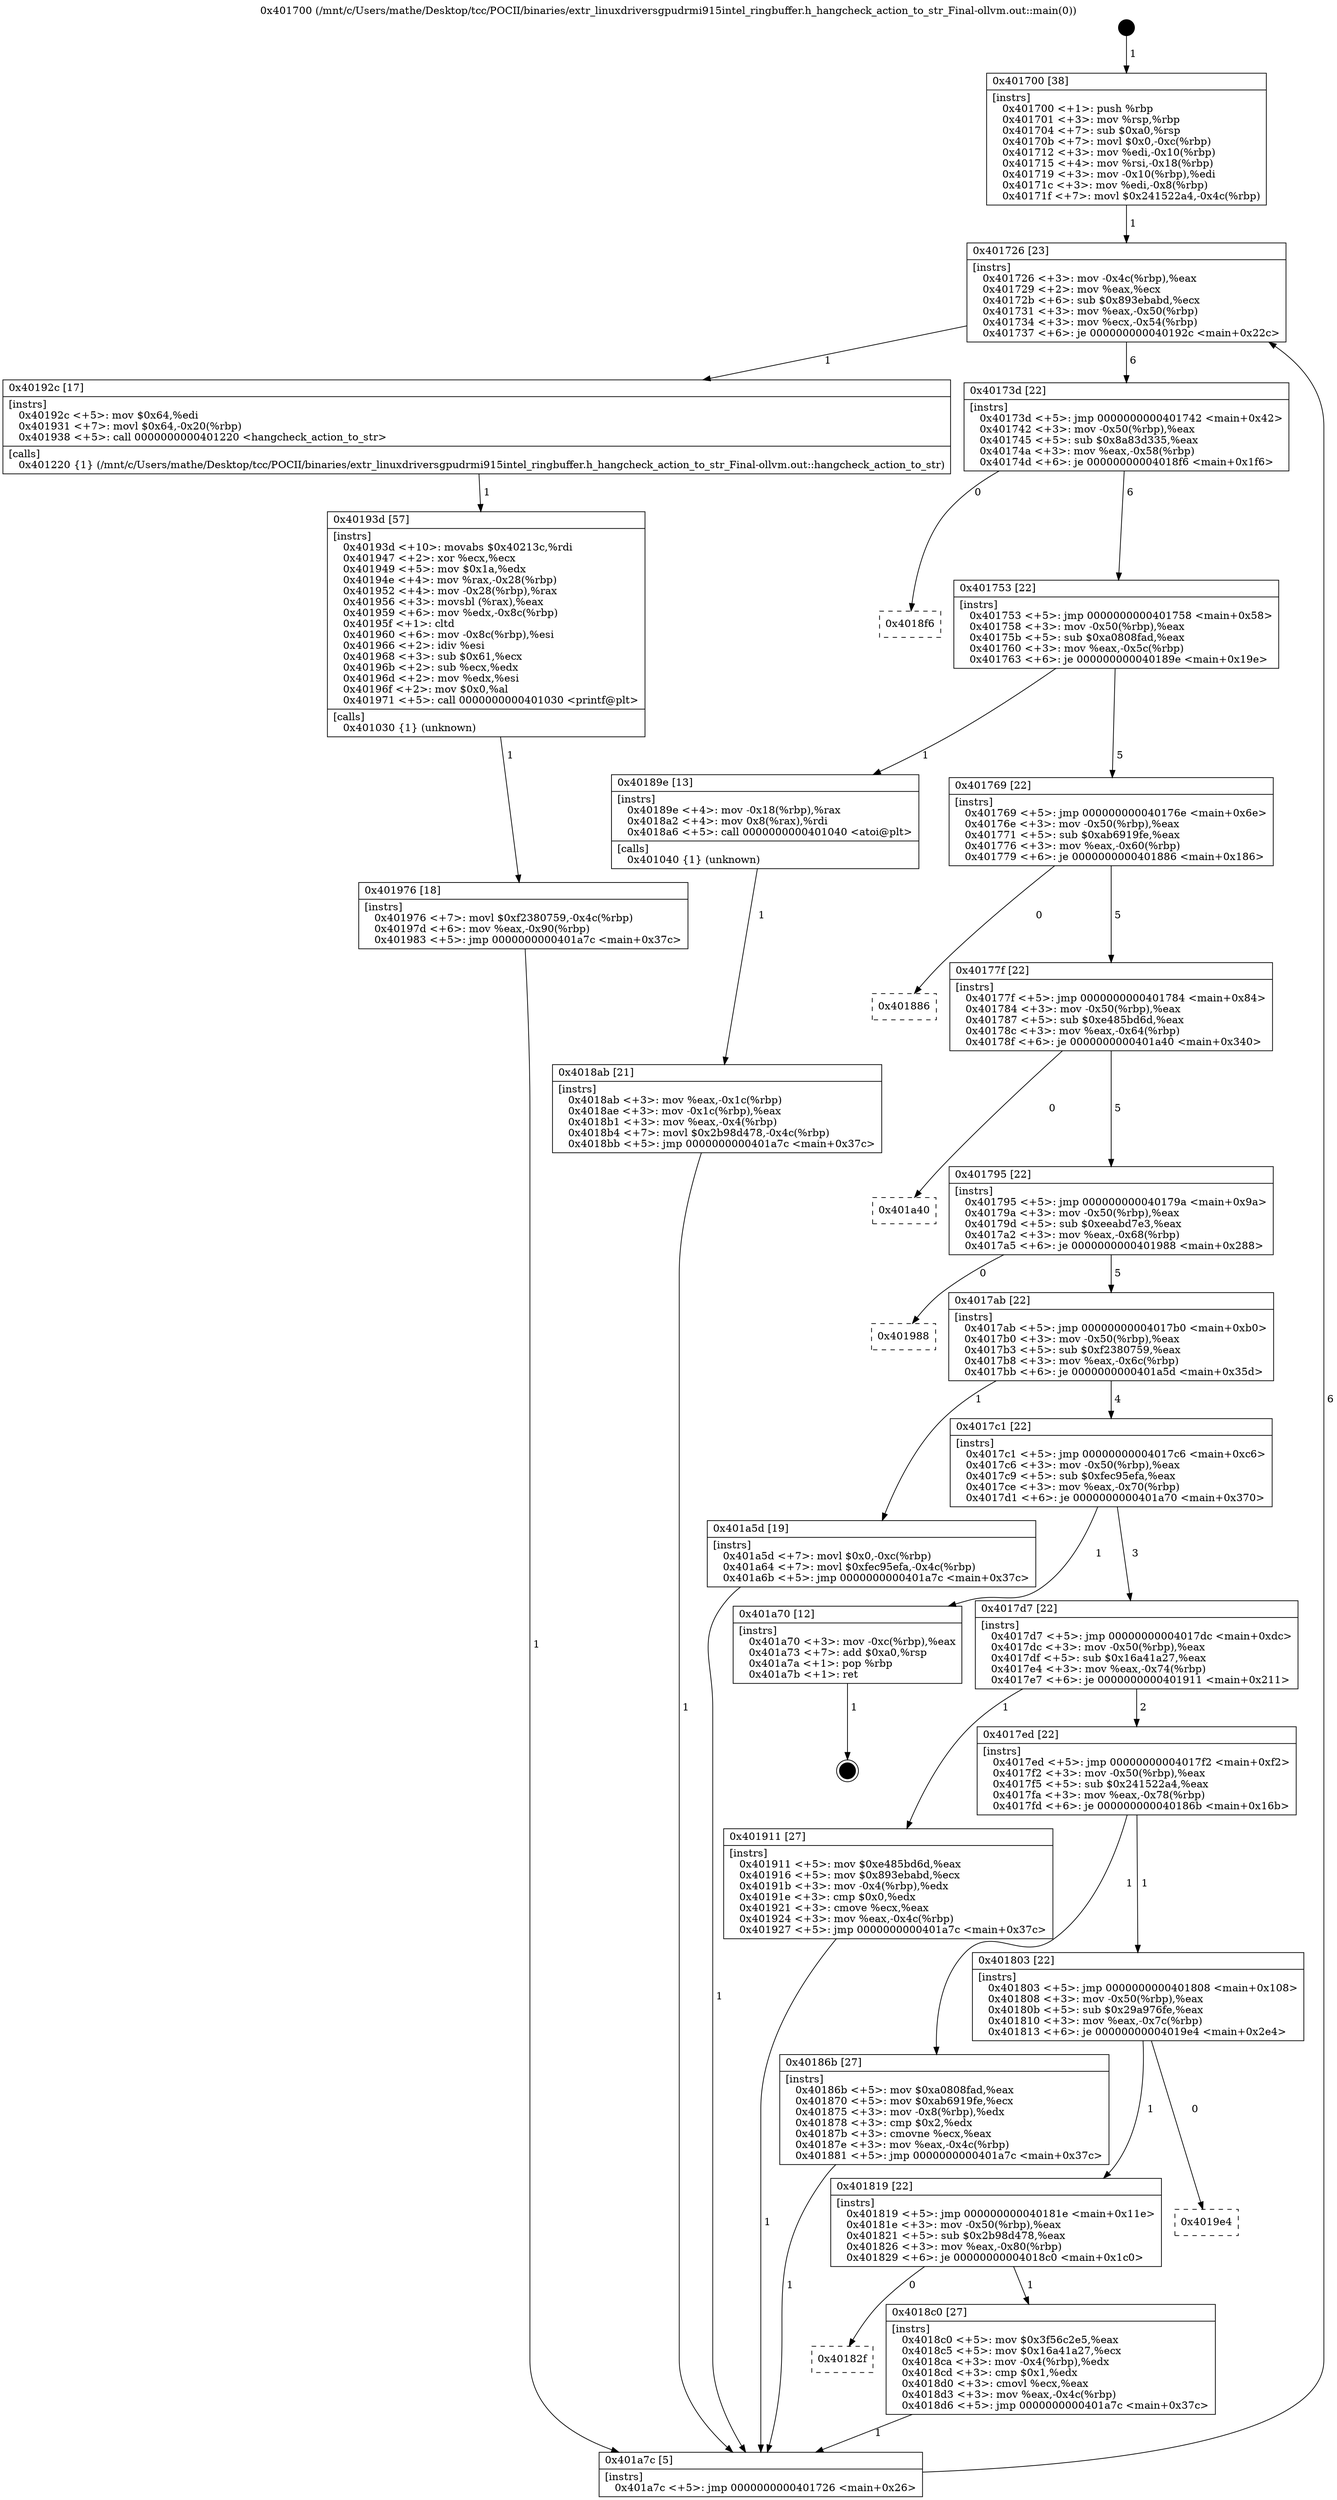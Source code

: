 digraph "0x401700" {
  label = "0x401700 (/mnt/c/Users/mathe/Desktop/tcc/POCII/binaries/extr_linuxdriversgpudrmi915intel_ringbuffer.h_hangcheck_action_to_str_Final-ollvm.out::main(0))"
  labelloc = "t"
  node[shape=record]

  Entry [label="",width=0.3,height=0.3,shape=circle,fillcolor=black,style=filled]
  "0x401726" [label="{
     0x401726 [23]\l
     | [instrs]\l
     &nbsp;&nbsp;0x401726 \<+3\>: mov -0x4c(%rbp),%eax\l
     &nbsp;&nbsp;0x401729 \<+2\>: mov %eax,%ecx\l
     &nbsp;&nbsp;0x40172b \<+6\>: sub $0x893ebabd,%ecx\l
     &nbsp;&nbsp;0x401731 \<+3\>: mov %eax,-0x50(%rbp)\l
     &nbsp;&nbsp;0x401734 \<+3\>: mov %ecx,-0x54(%rbp)\l
     &nbsp;&nbsp;0x401737 \<+6\>: je 000000000040192c \<main+0x22c\>\l
  }"]
  "0x40192c" [label="{
     0x40192c [17]\l
     | [instrs]\l
     &nbsp;&nbsp;0x40192c \<+5\>: mov $0x64,%edi\l
     &nbsp;&nbsp;0x401931 \<+7\>: movl $0x64,-0x20(%rbp)\l
     &nbsp;&nbsp;0x401938 \<+5\>: call 0000000000401220 \<hangcheck_action_to_str\>\l
     | [calls]\l
     &nbsp;&nbsp;0x401220 \{1\} (/mnt/c/Users/mathe/Desktop/tcc/POCII/binaries/extr_linuxdriversgpudrmi915intel_ringbuffer.h_hangcheck_action_to_str_Final-ollvm.out::hangcheck_action_to_str)\l
  }"]
  "0x40173d" [label="{
     0x40173d [22]\l
     | [instrs]\l
     &nbsp;&nbsp;0x40173d \<+5\>: jmp 0000000000401742 \<main+0x42\>\l
     &nbsp;&nbsp;0x401742 \<+3\>: mov -0x50(%rbp),%eax\l
     &nbsp;&nbsp;0x401745 \<+5\>: sub $0x8a83d335,%eax\l
     &nbsp;&nbsp;0x40174a \<+3\>: mov %eax,-0x58(%rbp)\l
     &nbsp;&nbsp;0x40174d \<+6\>: je 00000000004018f6 \<main+0x1f6\>\l
  }"]
  Exit [label="",width=0.3,height=0.3,shape=circle,fillcolor=black,style=filled,peripheries=2]
  "0x4018f6" [label="{
     0x4018f6\l
  }", style=dashed]
  "0x401753" [label="{
     0x401753 [22]\l
     | [instrs]\l
     &nbsp;&nbsp;0x401753 \<+5\>: jmp 0000000000401758 \<main+0x58\>\l
     &nbsp;&nbsp;0x401758 \<+3\>: mov -0x50(%rbp),%eax\l
     &nbsp;&nbsp;0x40175b \<+5\>: sub $0xa0808fad,%eax\l
     &nbsp;&nbsp;0x401760 \<+3\>: mov %eax,-0x5c(%rbp)\l
     &nbsp;&nbsp;0x401763 \<+6\>: je 000000000040189e \<main+0x19e\>\l
  }"]
  "0x401976" [label="{
     0x401976 [18]\l
     | [instrs]\l
     &nbsp;&nbsp;0x401976 \<+7\>: movl $0xf2380759,-0x4c(%rbp)\l
     &nbsp;&nbsp;0x40197d \<+6\>: mov %eax,-0x90(%rbp)\l
     &nbsp;&nbsp;0x401983 \<+5\>: jmp 0000000000401a7c \<main+0x37c\>\l
  }"]
  "0x40189e" [label="{
     0x40189e [13]\l
     | [instrs]\l
     &nbsp;&nbsp;0x40189e \<+4\>: mov -0x18(%rbp),%rax\l
     &nbsp;&nbsp;0x4018a2 \<+4\>: mov 0x8(%rax),%rdi\l
     &nbsp;&nbsp;0x4018a6 \<+5\>: call 0000000000401040 \<atoi@plt\>\l
     | [calls]\l
     &nbsp;&nbsp;0x401040 \{1\} (unknown)\l
  }"]
  "0x401769" [label="{
     0x401769 [22]\l
     | [instrs]\l
     &nbsp;&nbsp;0x401769 \<+5\>: jmp 000000000040176e \<main+0x6e\>\l
     &nbsp;&nbsp;0x40176e \<+3\>: mov -0x50(%rbp),%eax\l
     &nbsp;&nbsp;0x401771 \<+5\>: sub $0xab6919fe,%eax\l
     &nbsp;&nbsp;0x401776 \<+3\>: mov %eax,-0x60(%rbp)\l
     &nbsp;&nbsp;0x401779 \<+6\>: je 0000000000401886 \<main+0x186\>\l
  }"]
  "0x40193d" [label="{
     0x40193d [57]\l
     | [instrs]\l
     &nbsp;&nbsp;0x40193d \<+10\>: movabs $0x40213c,%rdi\l
     &nbsp;&nbsp;0x401947 \<+2\>: xor %ecx,%ecx\l
     &nbsp;&nbsp;0x401949 \<+5\>: mov $0x1a,%edx\l
     &nbsp;&nbsp;0x40194e \<+4\>: mov %rax,-0x28(%rbp)\l
     &nbsp;&nbsp;0x401952 \<+4\>: mov -0x28(%rbp),%rax\l
     &nbsp;&nbsp;0x401956 \<+3\>: movsbl (%rax),%eax\l
     &nbsp;&nbsp;0x401959 \<+6\>: mov %edx,-0x8c(%rbp)\l
     &nbsp;&nbsp;0x40195f \<+1\>: cltd\l
     &nbsp;&nbsp;0x401960 \<+6\>: mov -0x8c(%rbp),%esi\l
     &nbsp;&nbsp;0x401966 \<+2\>: idiv %esi\l
     &nbsp;&nbsp;0x401968 \<+3\>: sub $0x61,%ecx\l
     &nbsp;&nbsp;0x40196b \<+2\>: sub %ecx,%edx\l
     &nbsp;&nbsp;0x40196d \<+2\>: mov %edx,%esi\l
     &nbsp;&nbsp;0x40196f \<+2\>: mov $0x0,%al\l
     &nbsp;&nbsp;0x401971 \<+5\>: call 0000000000401030 \<printf@plt\>\l
     | [calls]\l
     &nbsp;&nbsp;0x401030 \{1\} (unknown)\l
  }"]
  "0x401886" [label="{
     0x401886\l
  }", style=dashed]
  "0x40177f" [label="{
     0x40177f [22]\l
     | [instrs]\l
     &nbsp;&nbsp;0x40177f \<+5\>: jmp 0000000000401784 \<main+0x84\>\l
     &nbsp;&nbsp;0x401784 \<+3\>: mov -0x50(%rbp),%eax\l
     &nbsp;&nbsp;0x401787 \<+5\>: sub $0xe485bd6d,%eax\l
     &nbsp;&nbsp;0x40178c \<+3\>: mov %eax,-0x64(%rbp)\l
     &nbsp;&nbsp;0x40178f \<+6\>: je 0000000000401a40 \<main+0x340\>\l
  }"]
  "0x40182f" [label="{
     0x40182f\l
  }", style=dashed]
  "0x401a40" [label="{
     0x401a40\l
  }", style=dashed]
  "0x401795" [label="{
     0x401795 [22]\l
     | [instrs]\l
     &nbsp;&nbsp;0x401795 \<+5\>: jmp 000000000040179a \<main+0x9a\>\l
     &nbsp;&nbsp;0x40179a \<+3\>: mov -0x50(%rbp),%eax\l
     &nbsp;&nbsp;0x40179d \<+5\>: sub $0xeeabd7e3,%eax\l
     &nbsp;&nbsp;0x4017a2 \<+3\>: mov %eax,-0x68(%rbp)\l
     &nbsp;&nbsp;0x4017a5 \<+6\>: je 0000000000401988 \<main+0x288\>\l
  }"]
  "0x4018c0" [label="{
     0x4018c0 [27]\l
     | [instrs]\l
     &nbsp;&nbsp;0x4018c0 \<+5\>: mov $0x3f56c2e5,%eax\l
     &nbsp;&nbsp;0x4018c5 \<+5\>: mov $0x16a41a27,%ecx\l
     &nbsp;&nbsp;0x4018ca \<+3\>: mov -0x4(%rbp),%edx\l
     &nbsp;&nbsp;0x4018cd \<+3\>: cmp $0x1,%edx\l
     &nbsp;&nbsp;0x4018d0 \<+3\>: cmovl %ecx,%eax\l
     &nbsp;&nbsp;0x4018d3 \<+3\>: mov %eax,-0x4c(%rbp)\l
     &nbsp;&nbsp;0x4018d6 \<+5\>: jmp 0000000000401a7c \<main+0x37c\>\l
  }"]
  "0x401988" [label="{
     0x401988\l
  }", style=dashed]
  "0x4017ab" [label="{
     0x4017ab [22]\l
     | [instrs]\l
     &nbsp;&nbsp;0x4017ab \<+5\>: jmp 00000000004017b0 \<main+0xb0\>\l
     &nbsp;&nbsp;0x4017b0 \<+3\>: mov -0x50(%rbp),%eax\l
     &nbsp;&nbsp;0x4017b3 \<+5\>: sub $0xf2380759,%eax\l
     &nbsp;&nbsp;0x4017b8 \<+3\>: mov %eax,-0x6c(%rbp)\l
     &nbsp;&nbsp;0x4017bb \<+6\>: je 0000000000401a5d \<main+0x35d\>\l
  }"]
  "0x401819" [label="{
     0x401819 [22]\l
     | [instrs]\l
     &nbsp;&nbsp;0x401819 \<+5\>: jmp 000000000040181e \<main+0x11e\>\l
     &nbsp;&nbsp;0x40181e \<+3\>: mov -0x50(%rbp),%eax\l
     &nbsp;&nbsp;0x401821 \<+5\>: sub $0x2b98d478,%eax\l
     &nbsp;&nbsp;0x401826 \<+3\>: mov %eax,-0x80(%rbp)\l
     &nbsp;&nbsp;0x401829 \<+6\>: je 00000000004018c0 \<main+0x1c0\>\l
  }"]
  "0x401a5d" [label="{
     0x401a5d [19]\l
     | [instrs]\l
     &nbsp;&nbsp;0x401a5d \<+7\>: movl $0x0,-0xc(%rbp)\l
     &nbsp;&nbsp;0x401a64 \<+7\>: movl $0xfec95efa,-0x4c(%rbp)\l
     &nbsp;&nbsp;0x401a6b \<+5\>: jmp 0000000000401a7c \<main+0x37c\>\l
  }"]
  "0x4017c1" [label="{
     0x4017c1 [22]\l
     | [instrs]\l
     &nbsp;&nbsp;0x4017c1 \<+5\>: jmp 00000000004017c6 \<main+0xc6\>\l
     &nbsp;&nbsp;0x4017c6 \<+3\>: mov -0x50(%rbp),%eax\l
     &nbsp;&nbsp;0x4017c9 \<+5\>: sub $0xfec95efa,%eax\l
     &nbsp;&nbsp;0x4017ce \<+3\>: mov %eax,-0x70(%rbp)\l
     &nbsp;&nbsp;0x4017d1 \<+6\>: je 0000000000401a70 \<main+0x370\>\l
  }"]
  "0x4019e4" [label="{
     0x4019e4\l
  }", style=dashed]
  "0x401a70" [label="{
     0x401a70 [12]\l
     | [instrs]\l
     &nbsp;&nbsp;0x401a70 \<+3\>: mov -0xc(%rbp),%eax\l
     &nbsp;&nbsp;0x401a73 \<+7\>: add $0xa0,%rsp\l
     &nbsp;&nbsp;0x401a7a \<+1\>: pop %rbp\l
     &nbsp;&nbsp;0x401a7b \<+1\>: ret\l
  }"]
  "0x4017d7" [label="{
     0x4017d7 [22]\l
     | [instrs]\l
     &nbsp;&nbsp;0x4017d7 \<+5\>: jmp 00000000004017dc \<main+0xdc\>\l
     &nbsp;&nbsp;0x4017dc \<+3\>: mov -0x50(%rbp),%eax\l
     &nbsp;&nbsp;0x4017df \<+5\>: sub $0x16a41a27,%eax\l
     &nbsp;&nbsp;0x4017e4 \<+3\>: mov %eax,-0x74(%rbp)\l
     &nbsp;&nbsp;0x4017e7 \<+6\>: je 0000000000401911 \<main+0x211\>\l
  }"]
  "0x4018ab" [label="{
     0x4018ab [21]\l
     | [instrs]\l
     &nbsp;&nbsp;0x4018ab \<+3\>: mov %eax,-0x1c(%rbp)\l
     &nbsp;&nbsp;0x4018ae \<+3\>: mov -0x1c(%rbp),%eax\l
     &nbsp;&nbsp;0x4018b1 \<+3\>: mov %eax,-0x4(%rbp)\l
     &nbsp;&nbsp;0x4018b4 \<+7\>: movl $0x2b98d478,-0x4c(%rbp)\l
     &nbsp;&nbsp;0x4018bb \<+5\>: jmp 0000000000401a7c \<main+0x37c\>\l
  }"]
  "0x401911" [label="{
     0x401911 [27]\l
     | [instrs]\l
     &nbsp;&nbsp;0x401911 \<+5\>: mov $0xe485bd6d,%eax\l
     &nbsp;&nbsp;0x401916 \<+5\>: mov $0x893ebabd,%ecx\l
     &nbsp;&nbsp;0x40191b \<+3\>: mov -0x4(%rbp),%edx\l
     &nbsp;&nbsp;0x40191e \<+3\>: cmp $0x0,%edx\l
     &nbsp;&nbsp;0x401921 \<+3\>: cmove %ecx,%eax\l
     &nbsp;&nbsp;0x401924 \<+3\>: mov %eax,-0x4c(%rbp)\l
     &nbsp;&nbsp;0x401927 \<+5\>: jmp 0000000000401a7c \<main+0x37c\>\l
  }"]
  "0x4017ed" [label="{
     0x4017ed [22]\l
     | [instrs]\l
     &nbsp;&nbsp;0x4017ed \<+5\>: jmp 00000000004017f2 \<main+0xf2\>\l
     &nbsp;&nbsp;0x4017f2 \<+3\>: mov -0x50(%rbp),%eax\l
     &nbsp;&nbsp;0x4017f5 \<+5\>: sub $0x241522a4,%eax\l
     &nbsp;&nbsp;0x4017fa \<+3\>: mov %eax,-0x78(%rbp)\l
     &nbsp;&nbsp;0x4017fd \<+6\>: je 000000000040186b \<main+0x16b\>\l
  }"]
  "0x401700" [label="{
     0x401700 [38]\l
     | [instrs]\l
     &nbsp;&nbsp;0x401700 \<+1\>: push %rbp\l
     &nbsp;&nbsp;0x401701 \<+3\>: mov %rsp,%rbp\l
     &nbsp;&nbsp;0x401704 \<+7\>: sub $0xa0,%rsp\l
     &nbsp;&nbsp;0x40170b \<+7\>: movl $0x0,-0xc(%rbp)\l
     &nbsp;&nbsp;0x401712 \<+3\>: mov %edi,-0x10(%rbp)\l
     &nbsp;&nbsp;0x401715 \<+4\>: mov %rsi,-0x18(%rbp)\l
     &nbsp;&nbsp;0x401719 \<+3\>: mov -0x10(%rbp),%edi\l
     &nbsp;&nbsp;0x40171c \<+3\>: mov %edi,-0x8(%rbp)\l
     &nbsp;&nbsp;0x40171f \<+7\>: movl $0x241522a4,-0x4c(%rbp)\l
  }"]
  "0x40186b" [label="{
     0x40186b [27]\l
     | [instrs]\l
     &nbsp;&nbsp;0x40186b \<+5\>: mov $0xa0808fad,%eax\l
     &nbsp;&nbsp;0x401870 \<+5\>: mov $0xab6919fe,%ecx\l
     &nbsp;&nbsp;0x401875 \<+3\>: mov -0x8(%rbp),%edx\l
     &nbsp;&nbsp;0x401878 \<+3\>: cmp $0x2,%edx\l
     &nbsp;&nbsp;0x40187b \<+3\>: cmovne %ecx,%eax\l
     &nbsp;&nbsp;0x40187e \<+3\>: mov %eax,-0x4c(%rbp)\l
     &nbsp;&nbsp;0x401881 \<+5\>: jmp 0000000000401a7c \<main+0x37c\>\l
  }"]
  "0x401803" [label="{
     0x401803 [22]\l
     | [instrs]\l
     &nbsp;&nbsp;0x401803 \<+5\>: jmp 0000000000401808 \<main+0x108\>\l
     &nbsp;&nbsp;0x401808 \<+3\>: mov -0x50(%rbp),%eax\l
     &nbsp;&nbsp;0x40180b \<+5\>: sub $0x29a976fe,%eax\l
     &nbsp;&nbsp;0x401810 \<+3\>: mov %eax,-0x7c(%rbp)\l
     &nbsp;&nbsp;0x401813 \<+6\>: je 00000000004019e4 \<main+0x2e4\>\l
  }"]
  "0x401a7c" [label="{
     0x401a7c [5]\l
     | [instrs]\l
     &nbsp;&nbsp;0x401a7c \<+5\>: jmp 0000000000401726 \<main+0x26\>\l
  }"]
  Entry -> "0x401700" [label=" 1"]
  "0x401726" -> "0x40192c" [label=" 1"]
  "0x401726" -> "0x40173d" [label=" 6"]
  "0x401a70" -> Exit [label=" 1"]
  "0x40173d" -> "0x4018f6" [label=" 0"]
  "0x40173d" -> "0x401753" [label=" 6"]
  "0x401a5d" -> "0x401a7c" [label=" 1"]
  "0x401753" -> "0x40189e" [label=" 1"]
  "0x401753" -> "0x401769" [label=" 5"]
  "0x401976" -> "0x401a7c" [label=" 1"]
  "0x401769" -> "0x401886" [label=" 0"]
  "0x401769" -> "0x40177f" [label=" 5"]
  "0x40193d" -> "0x401976" [label=" 1"]
  "0x40177f" -> "0x401a40" [label=" 0"]
  "0x40177f" -> "0x401795" [label=" 5"]
  "0x40192c" -> "0x40193d" [label=" 1"]
  "0x401795" -> "0x401988" [label=" 0"]
  "0x401795" -> "0x4017ab" [label=" 5"]
  "0x401911" -> "0x401a7c" [label=" 1"]
  "0x4017ab" -> "0x401a5d" [label=" 1"]
  "0x4017ab" -> "0x4017c1" [label=" 4"]
  "0x401819" -> "0x40182f" [label=" 0"]
  "0x4017c1" -> "0x401a70" [label=" 1"]
  "0x4017c1" -> "0x4017d7" [label=" 3"]
  "0x401819" -> "0x4018c0" [label=" 1"]
  "0x4017d7" -> "0x401911" [label=" 1"]
  "0x4017d7" -> "0x4017ed" [label=" 2"]
  "0x401803" -> "0x401819" [label=" 1"]
  "0x4017ed" -> "0x40186b" [label=" 1"]
  "0x4017ed" -> "0x401803" [label=" 1"]
  "0x40186b" -> "0x401a7c" [label=" 1"]
  "0x401700" -> "0x401726" [label=" 1"]
  "0x401a7c" -> "0x401726" [label=" 6"]
  "0x40189e" -> "0x4018ab" [label=" 1"]
  "0x4018ab" -> "0x401a7c" [label=" 1"]
  "0x4018c0" -> "0x401a7c" [label=" 1"]
  "0x401803" -> "0x4019e4" [label=" 0"]
}
